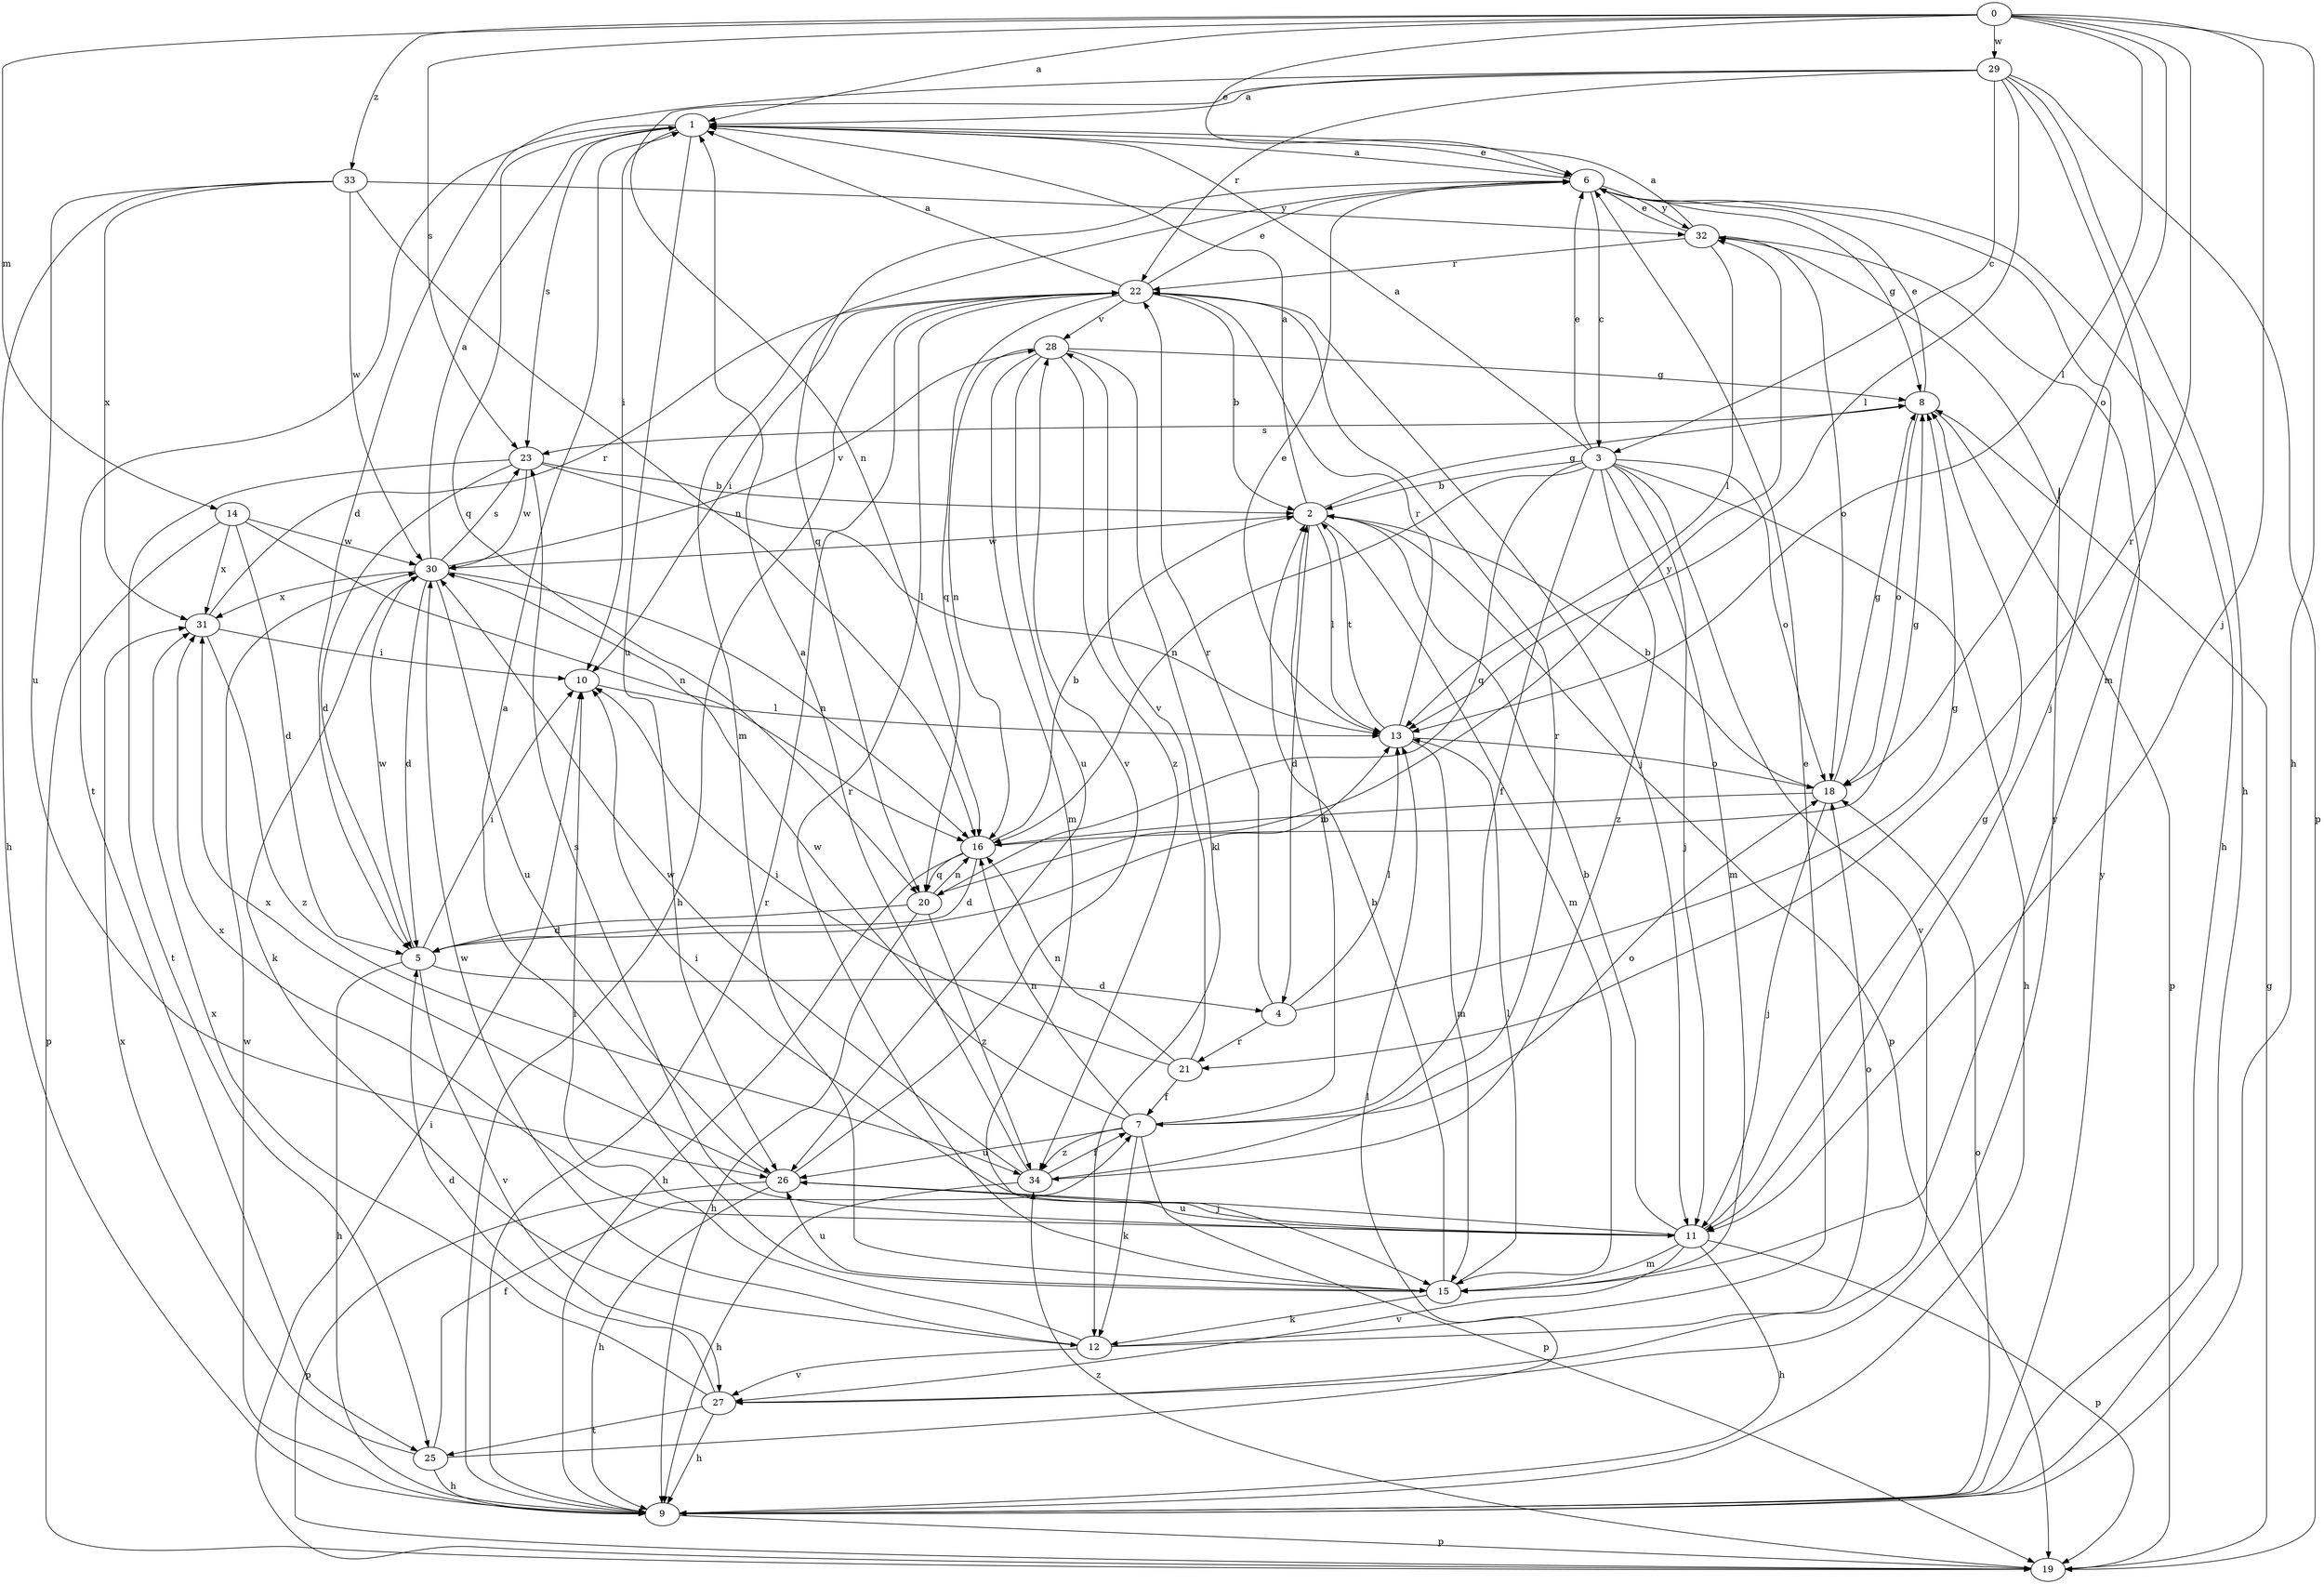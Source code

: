 strict digraph  {
0;
1;
2;
3;
4;
5;
6;
7;
8;
9;
10;
11;
12;
13;
14;
15;
16;
18;
19;
20;
21;
22;
23;
25;
26;
27;
28;
29;
30;
31;
32;
33;
34;
0 -> 1  [label=a];
0 -> 6  [label=e];
0 -> 9  [label=h];
0 -> 11  [label=j];
0 -> 13  [label=l];
0 -> 14  [label=m];
0 -> 18  [label=o];
0 -> 21  [label=r];
0 -> 23  [label=s];
0 -> 29  [label=w];
0 -> 33  [label=z];
1 -> 6  [label=e];
1 -> 10  [label=i];
1 -> 20  [label=q];
1 -> 23  [label=s];
1 -> 25  [label=t];
1 -> 26  [label=u];
2 -> 1  [label=a];
2 -> 4  [label=d];
2 -> 8  [label=g];
2 -> 13  [label=l];
2 -> 15  [label=m];
2 -> 19  [label=p];
2 -> 30  [label=w];
3 -> 1  [label=a];
3 -> 2  [label=b];
3 -> 6  [label=e];
3 -> 7  [label=f];
3 -> 9  [label=h];
3 -> 11  [label=j];
3 -> 15  [label=m];
3 -> 16  [label=n];
3 -> 18  [label=o];
3 -> 20  [label=q];
3 -> 27  [label=v];
3 -> 34  [label=z];
4 -> 8  [label=g];
4 -> 13  [label=l];
4 -> 21  [label=r];
4 -> 22  [label=r];
5 -> 4  [label=d];
5 -> 9  [label=h];
5 -> 10  [label=i];
5 -> 13  [label=l];
5 -> 27  [label=v];
5 -> 30  [label=w];
6 -> 1  [label=a];
6 -> 3  [label=c];
6 -> 8  [label=g];
6 -> 9  [label=h];
6 -> 11  [label=j];
6 -> 15  [label=m];
6 -> 20  [label=q];
6 -> 32  [label=y];
7 -> 2  [label=b];
7 -> 12  [label=k];
7 -> 16  [label=n];
7 -> 18  [label=o];
7 -> 19  [label=p];
7 -> 26  [label=u];
7 -> 30  [label=w];
7 -> 34  [label=z];
8 -> 6  [label=e];
8 -> 18  [label=o];
8 -> 19  [label=p];
8 -> 23  [label=s];
9 -> 18  [label=o];
9 -> 19  [label=p];
9 -> 22  [label=r];
9 -> 30  [label=w];
9 -> 32  [label=y];
10 -> 13  [label=l];
11 -> 2  [label=b];
11 -> 8  [label=g];
11 -> 9  [label=h];
11 -> 10  [label=i];
11 -> 15  [label=m];
11 -> 19  [label=p];
11 -> 23  [label=s];
11 -> 26  [label=u];
11 -> 27  [label=v];
11 -> 31  [label=x];
12 -> 6  [label=e];
12 -> 10  [label=i];
12 -> 18  [label=o];
12 -> 27  [label=v];
12 -> 30  [label=w];
13 -> 6  [label=e];
13 -> 15  [label=m];
13 -> 18  [label=o];
13 -> 22  [label=r];
13 -> 2  [label=t];
14 -> 5  [label=d];
14 -> 16  [label=n];
14 -> 19  [label=p];
14 -> 30  [label=w];
14 -> 31  [label=x];
15 -> 1  [label=a];
15 -> 2  [label=b];
15 -> 12  [label=k];
15 -> 13  [label=l];
15 -> 22  [label=r];
15 -> 26  [label=u];
16 -> 2  [label=b];
16 -> 5  [label=d];
16 -> 8  [label=g];
16 -> 9  [label=h];
16 -> 20  [label=q];
18 -> 2  [label=b];
18 -> 8  [label=g];
18 -> 11  [label=j];
18 -> 16  [label=n];
19 -> 8  [label=g];
19 -> 10  [label=i];
19 -> 34  [label=z];
20 -> 5  [label=d];
20 -> 9  [label=h];
20 -> 16  [label=n];
20 -> 32  [label=y];
20 -> 34  [label=z];
21 -> 7  [label=f];
21 -> 10  [label=i];
21 -> 16  [label=n];
21 -> 28  [label=v];
22 -> 1  [label=a];
22 -> 2  [label=b];
22 -> 6  [label=e];
22 -> 9  [label=h];
22 -> 10  [label=i];
22 -> 11  [label=j];
22 -> 20  [label=q];
22 -> 28  [label=v];
23 -> 2  [label=b];
23 -> 5  [label=d];
23 -> 13  [label=l];
23 -> 25  [label=t];
23 -> 30  [label=w];
25 -> 7  [label=f];
25 -> 9  [label=h];
25 -> 13  [label=l];
25 -> 31  [label=x];
26 -> 9  [label=h];
26 -> 11  [label=j];
26 -> 19  [label=p];
26 -> 28  [label=v];
26 -> 31  [label=x];
27 -> 5  [label=d];
27 -> 9  [label=h];
27 -> 25  [label=t];
27 -> 31  [label=x];
27 -> 32  [label=y];
28 -> 8  [label=g];
28 -> 12  [label=k];
28 -> 15  [label=m];
28 -> 16  [label=n];
28 -> 26  [label=u];
28 -> 34  [label=z];
29 -> 1  [label=a];
29 -> 3  [label=c];
29 -> 5  [label=d];
29 -> 9  [label=h];
29 -> 13  [label=l];
29 -> 15  [label=m];
29 -> 16  [label=n];
29 -> 19  [label=p];
29 -> 22  [label=r];
30 -> 1  [label=a];
30 -> 5  [label=d];
30 -> 12  [label=k];
30 -> 16  [label=n];
30 -> 23  [label=s];
30 -> 26  [label=u];
30 -> 28  [label=v];
30 -> 31  [label=x];
31 -> 10  [label=i];
31 -> 22  [label=r];
31 -> 34  [label=z];
32 -> 1  [label=a];
32 -> 6  [label=e];
32 -> 13  [label=l];
32 -> 18  [label=o];
32 -> 22  [label=r];
33 -> 9  [label=h];
33 -> 16  [label=n];
33 -> 26  [label=u];
33 -> 30  [label=w];
33 -> 31  [label=x];
33 -> 32  [label=y];
34 -> 1  [label=a];
34 -> 7  [label=f];
34 -> 9  [label=h];
34 -> 22  [label=r];
34 -> 30  [label=w];
}
